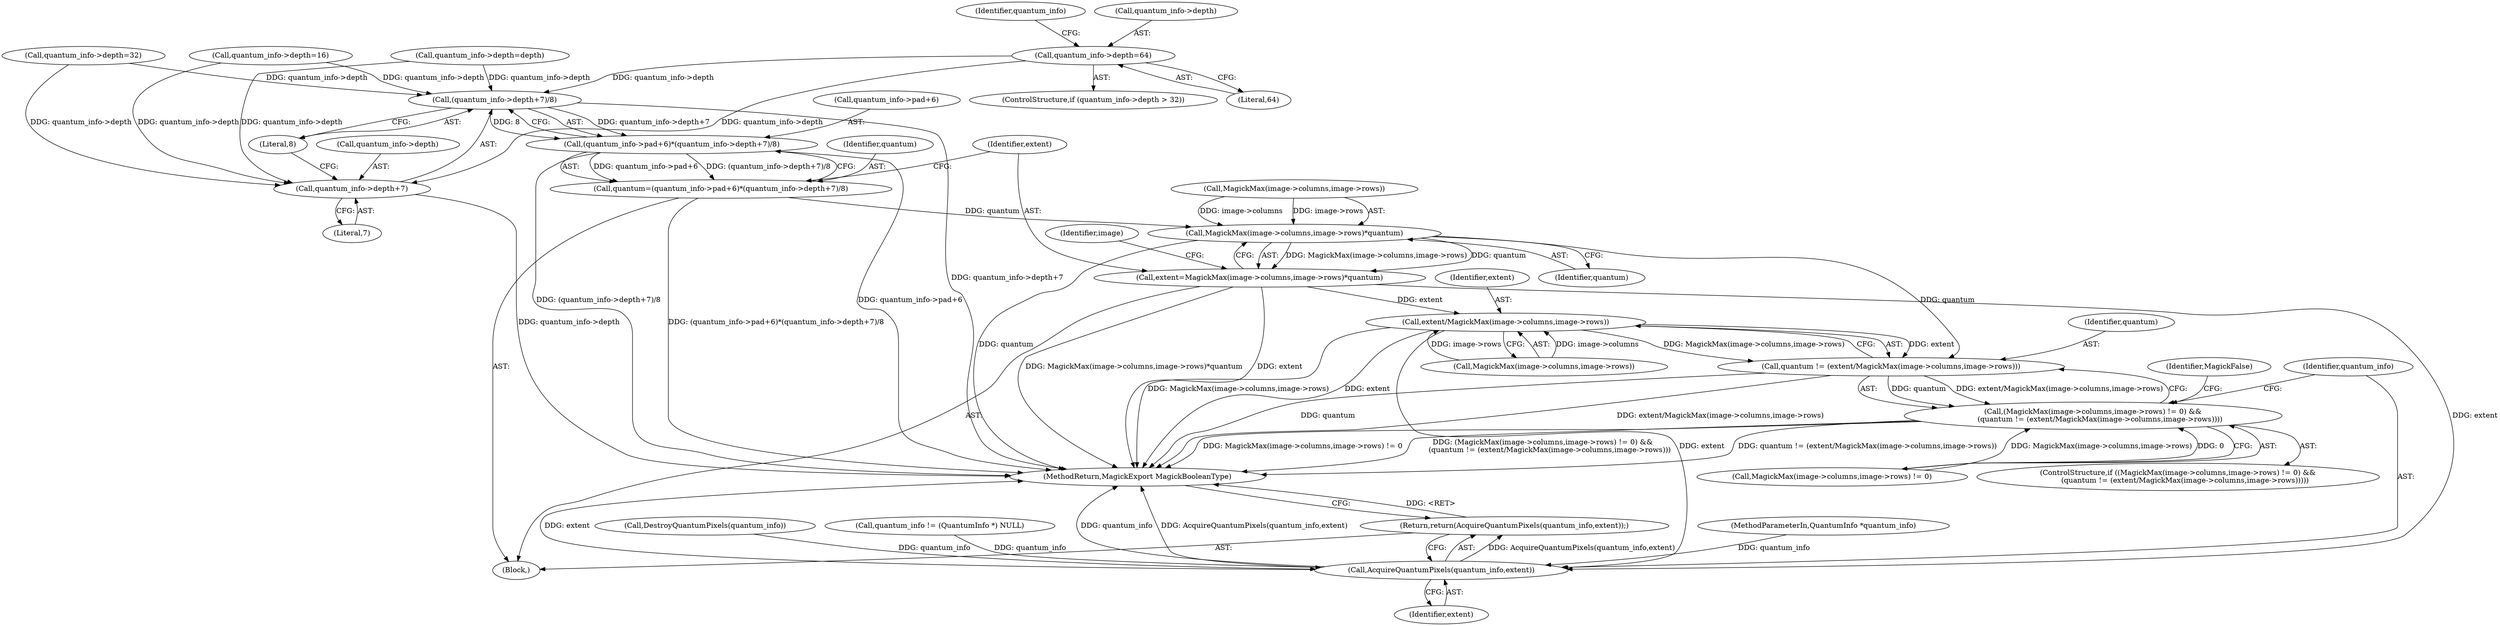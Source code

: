 digraph "0_ImageMagick_c4e63ad30bc42da691f2b5f82a24516dd6b4dc70_0@pointer" {
"1000165" [label="(Call,quantum_info->depth=64)"];
"1000206" [label="(Call,(quantum_info->depth+7)/8)"];
"1000200" [label="(Call,(quantum_info->pad+6)*(quantum_info->depth+7)/8)"];
"1000198" [label="(Call,quantum=(quantum_info->pad+6)*(quantum_info->depth+7)/8)"];
"1000215" [label="(Call,MagickMax(image->columns,image->rows)*quantum)"];
"1000213" [label="(Call,extent=MagickMax(image->columns,image->rows)*quantum)"];
"1000237" [label="(Call,extent/MagickMax(image->columns,image->rows))"];
"1000235" [label="(Call,quantum != (extent/MagickMax(image->columns,image->rows)))"];
"1000225" [label="(Call,(MagickMax(image->columns,image->rows) != 0) &&\n      (quantum != (extent/MagickMax(image->columns,image->rows))))"];
"1000249" [label="(Call,AcquireQuantumPixels(quantum_info,extent))"];
"1000248" [label="(Return,return(AcquireQuantumPixels(quantum_info,extent));)"];
"1000207" [label="(Call,quantum_info->depth+7)"];
"1000159" [label="(ControlStructure,if (quantum_info->depth > 32))"];
"1000208" [label="(Call,quantum_info->depth)"];
"1000177" [label="(Call,quantum_info->depth=32)"];
"1000215" [label="(Call,MagickMax(image->columns,image->rows)*quantum)"];
"1000183" [label="(Call,quantum_info->depth=16)"];
"1000235" [label="(Call,quantum != (extent/MagickMax(image->columns,image->rows)))"];
"1000236" [label="(Identifier,quantum)"];
"1000249" [label="(Call,AcquireQuantumPixels(quantum_info,extent))"];
"1000237" [label="(Call,extent/MagickMax(image->columns,image->rows))"];
"1000225" [label="(Call,(MagickMax(image->columns,image->rows) != 0) &&\n      (quantum != (extent/MagickMax(image->columns,image->rows))))"];
"1000226" [label="(Call,MagickMax(image->columns,image->rows) != 0)"];
"1000247" [label="(Identifier,MagickFalse)"];
"1000165" [label="(Call,quantum_info->depth=64)"];
"1000191" [label="(Identifier,quantum_info)"];
"1000169" [label="(Literal,64)"];
"1000166" [label="(Call,quantum_info->depth)"];
"1000216" [label="(Call,MagickMax(image->columns,image->rows))"];
"1000213" [label="(Call,extent=MagickMax(image->columns,image->rows)*quantum)"];
"1000212" [label="(Literal,8)"];
"1000207" [label="(Call,quantum_info->depth+7)"];
"1000252" [label="(MethodReturn,MagickExport MagickBooleanType)"];
"1000103" [label="(MethodParameterIn,QuantumInfo *quantum_info)"];
"1000224" [label="(ControlStructure,if ((MagickMax(image->columns,image->rows) != 0) &&\n      (quantum != (extent/MagickMax(image->columns,image->rows)))))"];
"1000250" [label="(Identifier,quantum_info)"];
"1000201" [label="(Call,quantum_info->pad+6)"];
"1000239" [label="(Call,MagickMax(image->columns,image->rows))"];
"1000238" [label="(Identifier,extent)"];
"1000214" [label="(Identifier,extent)"];
"1000223" [label="(Identifier,quantum)"];
"1000206" [label="(Call,(quantum_info->depth+7)/8)"];
"1000211" [label="(Literal,7)"];
"1000196" [label="(Call,DestroyQuantumPixels(quantum_info))"];
"1000136" [label="(Call,quantum_info != (QuantumInfo *) NULL)"];
"1000200" [label="(Call,(quantum_info->pad+6)*(quantum_info->depth+7)/8)"];
"1000105" [label="(Block,)"];
"1000198" [label="(Call,quantum=(quantum_info->pad+6)*(quantum_info->depth+7)/8)"];
"1000147" [label="(Call,quantum_info->depth=depth)"];
"1000251" [label="(Identifier,extent)"];
"1000248" [label="(Return,return(AcquireQuantumPixels(quantum_info,extent));)"];
"1000199" [label="(Identifier,quantum)"];
"1000229" [label="(Identifier,image)"];
"1000165" -> "1000159"  [label="AST: "];
"1000165" -> "1000169"  [label="CFG: "];
"1000166" -> "1000165"  [label="AST: "];
"1000169" -> "1000165"  [label="AST: "];
"1000191" -> "1000165"  [label="CFG: "];
"1000165" -> "1000206"  [label="DDG: quantum_info->depth"];
"1000165" -> "1000207"  [label="DDG: quantum_info->depth"];
"1000206" -> "1000200"  [label="AST: "];
"1000206" -> "1000212"  [label="CFG: "];
"1000207" -> "1000206"  [label="AST: "];
"1000212" -> "1000206"  [label="AST: "];
"1000200" -> "1000206"  [label="CFG: "];
"1000206" -> "1000252"  [label="DDG: quantum_info->depth+7"];
"1000206" -> "1000200"  [label="DDG: quantum_info->depth+7"];
"1000206" -> "1000200"  [label="DDG: 8"];
"1000177" -> "1000206"  [label="DDG: quantum_info->depth"];
"1000147" -> "1000206"  [label="DDG: quantum_info->depth"];
"1000183" -> "1000206"  [label="DDG: quantum_info->depth"];
"1000200" -> "1000198"  [label="AST: "];
"1000201" -> "1000200"  [label="AST: "];
"1000198" -> "1000200"  [label="CFG: "];
"1000200" -> "1000252"  [label="DDG: quantum_info->pad+6"];
"1000200" -> "1000252"  [label="DDG: (quantum_info->depth+7)/8"];
"1000200" -> "1000198"  [label="DDG: quantum_info->pad+6"];
"1000200" -> "1000198"  [label="DDG: (quantum_info->depth+7)/8"];
"1000198" -> "1000105"  [label="AST: "];
"1000199" -> "1000198"  [label="AST: "];
"1000214" -> "1000198"  [label="CFG: "];
"1000198" -> "1000252"  [label="DDG: (quantum_info->pad+6)*(quantum_info->depth+7)/8"];
"1000198" -> "1000215"  [label="DDG: quantum"];
"1000215" -> "1000213"  [label="AST: "];
"1000215" -> "1000223"  [label="CFG: "];
"1000216" -> "1000215"  [label="AST: "];
"1000223" -> "1000215"  [label="AST: "];
"1000213" -> "1000215"  [label="CFG: "];
"1000215" -> "1000252"  [label="DDG: quantum"];
"1000215" -> "1000213"  [label="DDG: MagickMax(image->columns,image->rows)"];
"1000215" -> "1000213"  [label="DDG: quantum"];
"1000216" -> "1000215"  [label="DDG: image->columns"];
"1000216" -> "1000215"  [label="DDG: image->rows"];
"1000215" -> "1000235"  [label="DDG: quantum"];
"1000213" -> "1000105"  [label="AST: "];
"1000214" -> "1000213"  [label="AST: "];
"1000229" -> "1000213"  [label="CFG: "];
"1000213" -> "1000252"  [label="DDG: extent"];
"1000213" -> "1000252"  [label="DDG: MagickMax(image->columns,image->rows)*quantum"];
"1000213" -> "1000237"  [label="DDG: extent"];
"1000213" -> "1000249"  [label="DDG: extent"];
"1000237" -> "1000235"  [label="AST: "];
"1000237" -> "1000239"  [label="CFG: "];
"1000238" -> "1000237"  [label="AST: "];
"1000239" -> "1000237"  [label="AST: "];
"1000235" -> "1000237"  [label="CFG: "];
"1000237" -> "1000252"  [label="DDG: MagickMax(image->columns,image->rows)"];
"1000237" -> "1000252"  [label="DDG: extent"];
"1000237" -> "1000235"  [label="DDG: extent"];
"1000237" -> "1000235"  [label="DDG: MagickMax(image->columns,image->rows)"];
"1000239" -> "1000237"  [label="DDG: image->columns"];
"1000239" -> "1000237"  [label="DDG: image->rows"];
"1000237" -> "1000249"  [label="DDG: extent"];
"1000235" -> "1000225"  [label="AST: "];
"1000236" -> "1000235"  [label="AST: "];
"1000225" -> "1000235"  [label="CFG: "];
"1000235" -> "1000252"  [label="DDG: extent/MagickMax(image->columns,image->rows)"];
"1000235" -> "1000252"  [label="DDG: quantum"];
"1000235" -> "1000225"  [label="DDG: quantum"];
"1000235" -> "1000225"  [label="DDG: extent/MagickMax(image->columns,image->rows)"];
"1000225" -> "1000224"  [label="AST: "];
"1000225" -> "1000226"  [label="CFG: "];
"1000226" -> "1000225"  [label="AST: "];
"1000247" -> "1000225"  [label="CFG: "];
"1000250" -> "1000225"  [label="CFG: "];
"1000225" -> "1000252"  [label="DDG: MagickMax(image->columns,image->rows) != 0"];
"1000225" -> "1000252"  [label="DDG: (MagickMax(image->columns,image->rows) != 0) &&\n      (quantum != (extent/MagickMax(image->columns,image->rows)))"];
"1000225" -> "1000252"  [label="DDG: quantum != (extent/MagickMax(image->columns,image->rows))"];
"1000226" -> "1000225"  [label="DDG: MagickMax(image->columns,image->rows)"];
"1000226" -> "1000225"  [label="DDG: 0"];
"1000249" -> "1000248"  [label="AST: "];
"1000249" -> "1000251"  [label="CFG: "];
"1000250" -> "1000249"  [label="AST: "];
"1000251" -> "1000249"  [label="AST: "];
"1000248" -> "1000249"  [label="CFG: "];
"1000249" -> "1000252"  [label="DDG: extent"];
"1000249" -> "1000252"  [label="DDG: quantum_info"];
"1000249" -> "1000252"  [label="DDG: AcquireQuantumPixels(quantum_info,extent)"];
"1000249" -> "1000248"  [label="DDG: AcquireQuantumPixels(quantum_info,extent)"];
"1000196" -> "1000249"  [label="DDG: quantum_info"];
"1000136" -> "1000249"  [label="DDG: quantum_info"];
"1000103" -> "1000249"  [label="DDG: quantum_info"];
"1000248" -> "1000105"  [label="AST: "];
"1000252" -> "1000248"  [label="CFG: "];
"1000248" -> "1000252"  [label="DDG: <RET>"];
"1000207" -> "1000211"  [label="CFG: "];
"1000208" -> "1000207"  [label="AST: "];
"1000211" -> "1000207"  [label="AST: "];
"1000212" -> "1000207"  [label="CFG: "];
"1000207" -> "1000252"  [label="DDG: quantum_info->depth"];
"1000177" -> "1000207"  [label="DDG: quantum_info->depth"];
"1000147" -> "1000207"  [label="DDG: quantum_info->depth"];
"1000183" -> "1000207"  [label="DDG: quantum_info->depth"];
}
